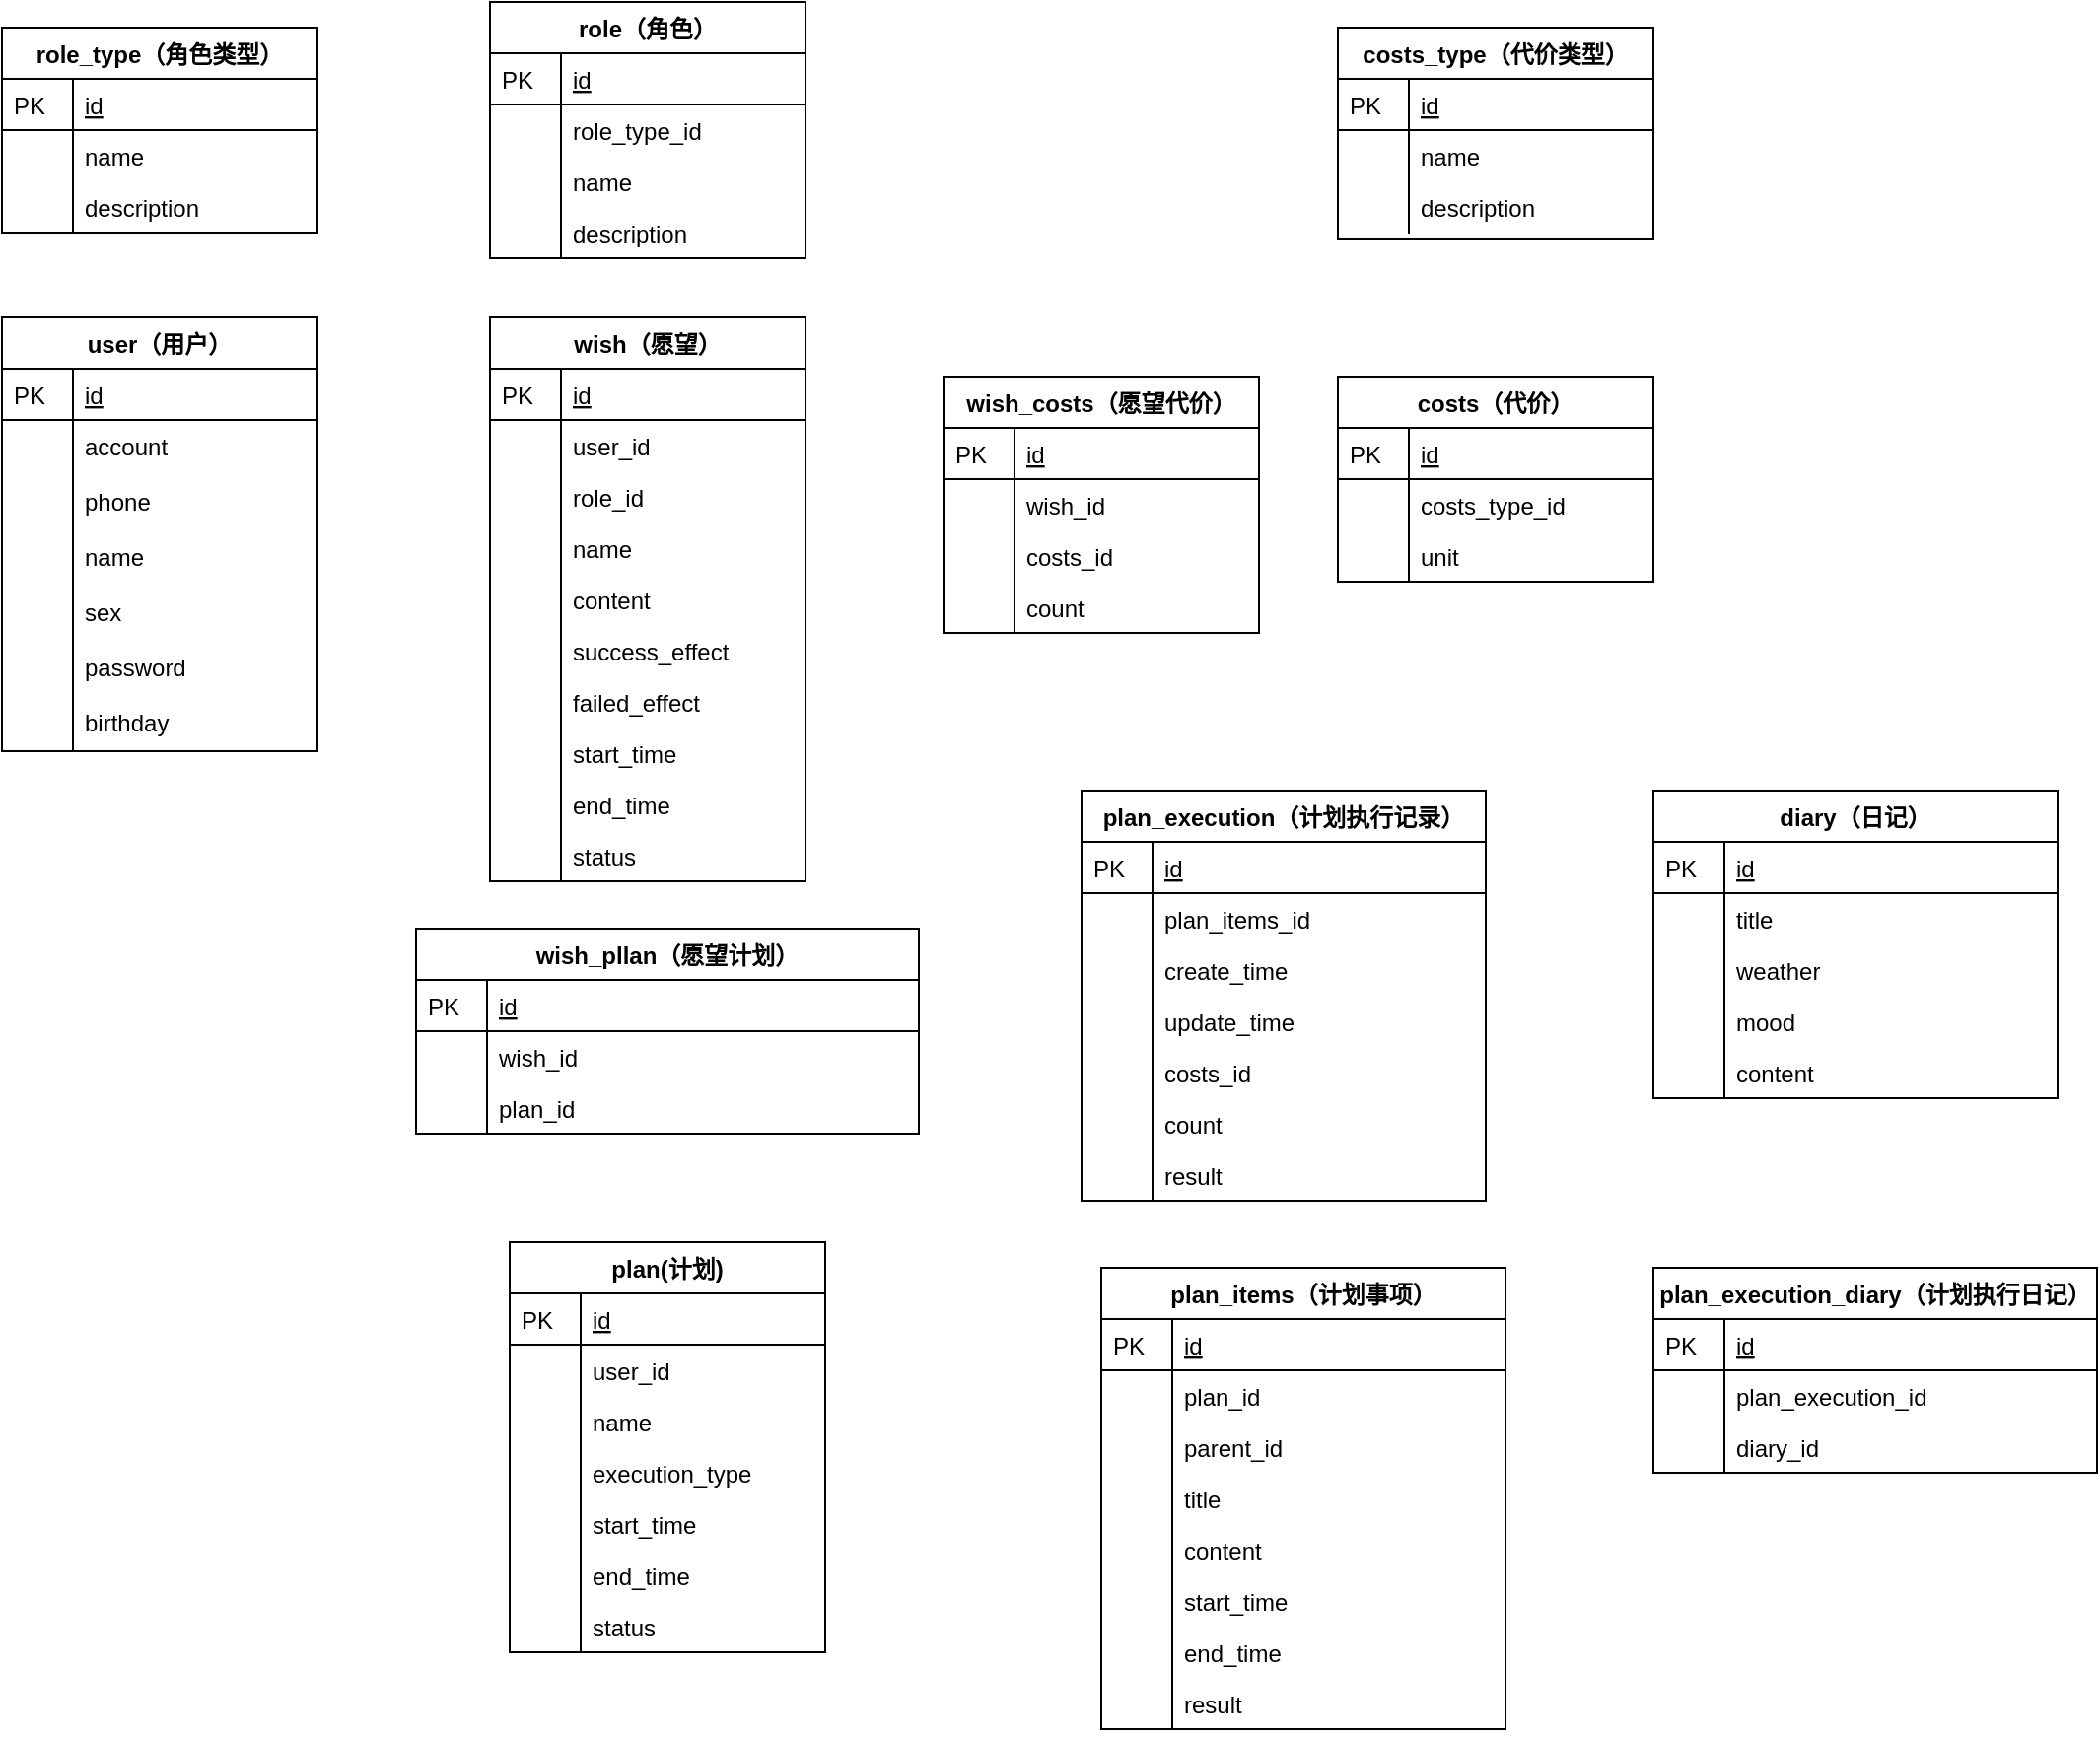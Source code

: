 <mxfile version="12.6.5" type="github">
  <diagram id="C5RBs43oDa-KdzZeNtuy" name="Page-1">
    <mxGraphModel dx="2249" dy="739" grid="1" gridSize="10" guides="1" tooltips="1" connect="1" arrows="1" fold="1" page="1" pageScale="1" pageWidth="827" pageHeight="1169" math="0" shadow="0">
      <root>
        <mxCell id="WIyWlLk6GJQsqaUBKTNV-0"/>
        <mxCell id="WIyWlLk6GJQsqaUBKTNV-1" parent="WIyWlLk6GJQsqaUBKTNV-0"/>
        <mxCell id="zkfFHV4jXpPFQw0GAbJ--51" value="user（用户）" style="swimlane;fontStyle=1;childLayout=stackLayout;horizontal=1;startSize=26;horizontalStack=0;resizeParent=1;resizeLast=0;collapsible=1;marginBottom=0;rounded=0;shadow=0;strokeWidth=1;" parent="WIyWlLk6GJQsqaUBKTNV-1" vertex="1">
          <mxGeometry x="-500" y="320" width="160" height="220" as="geometry">
            <mxRectangle x="20" y="80" width="160" height="26" as="alternateBounds"/>
          </mxGeometry>
        </mxCell>
        <mxCell id="zkfFHV4jXpPFQw0GAbJ--52" value="id" style="shape=partialRectangle;top=0;left=0;right=0;bottom=1;align=left;verticalAlign=top;fillColor=none;spacingLeft=40;spacingRight=4;overflow=hidden;rotatable=0;points=[[0,0.5],[1,0.5]];portConstraint=eastwest;dropTarget=0;rounded=0;shadow=0;strokeWidth=1;fontStyle=4" parent="zkfFHV4jXpPFQw0GAbJ--51" vertex="1">
          <mxGeometry y="26" width="160" height="26" as="geometry"/>
        </mxCell>
        <mxCell id="zkfFHV4jXpPFQw0GAbJ--53" value="PK" style="shape=partialRectangle;top=0;left=0;bottom=0;fillColor=none;align=left;verticalAlign=top;spacingLeft=4;spacingRight=4;overflow=hidden;rotatable=0;points=[];portConstraint=eastwest;part=1;" parent="zkfFHV4jXpPFQw0GAbJ--52" vertex="1" connectable="0">
          <mxGeometry width="36" height="26" as="geometry"/>
        </mxCell>
        <mxCell id="zkfFHV4jXpPFQw0GAbJ--54" value="account&#xa;&#xa;" style="shape=partialRectangle;top=0;left=0;right=0;bottom=0;align=left;verticalAlign=top;fillColor=none;spacingLeft=40;spacingRight=4;overflow=hidden;rotatable=0;points=[[0,0.5],[1,0.5]];portConstraint=eastwest;dropTarget=0;rounded=0;shadow=0;strokeWidth=1;" parent="zkfFHV4jXpPFQw0GAbJ--51" vertex="1">
          <mxGeometry y="52" width="160" height="28" as="geometry"/>
        </mxCell>
        <mxCell id="zkfFHV4jXpPFQw0GAbJ--55" value="" style="shape=partialRectangle;top=0;left=0;bottom=0;fillColor=none;align=left;verticalAlign=top;spacingLeft=4;spacingRight=4;overflow=hidden;rotatable=0;points=[];portConstraint=eastwest;part=1;" parent="zkfFHV4jXpPFQw0GAbJ--54" vertex="1" connectable="0">
          <mxGeometry width="36" height="28" as="geometry"/>
        </mxCell>
        <mxCell id="9jMIC5pWbd9EheL5njLo-23" value="phone&#xa;" style="shape=partialRectangle;top=0;left=0;right=0;bottom=0;align=left;verticalAlign=top;fillColor=none;spacingLeft=40;spacingRight=4;overflow=hidden;rotatable=0;points=[[0,0.5],[1,0.5]];portConstraint=eastwest;dropTarget=0;rounded=0;shadow=0;strokeWidth=1;" parent="zkfFHV4jXpPFQw0GAbJ--51" vertex="1">
          <mxGeometry y="80" width="160" height="28" as="geometry"/>
        </mxCell>
        <mxCell id="9jMIC5pWbd9EheL5njLo-24" value="" style="shape=partialRectangle;top=0;left=0;bottom=0;fillColor=none;align=left;verticalAlign=top;spacingLeft=4;spacingRight=4;overflow=hidden;rotatable=0;points=[];portConstraint=eastwest;part=1;" parent="9jMIC5pWbd9EheL5njLo-23" vertex="1" connectable="0">
          <mxGeometry width="36" height="28" as="geometry"/>
        </mxCell>
        <mxCell id="9jMIC5pWbd9EheL5njLo-25" value="name" style="shape=partialRectangle;top=0;left=0;right=0;bottom=0;align=left;verticalAlign=top;fillColor=none;spacingLeft=40;spacingRight=4;overflow=hidden;rotatable=0;points=[[0,0.5],[1,0.5]];portConstraint=eastwest;dropTarget=0;rounded=0;shadow=0;strokeWidth=1;" parent="zkfFHV4jXpPFQw0GAbJ--51" vertex="1">
          <mxGeometry y="108" width="160" height="28" as="geometry"/>
        </mxCell>
        <mxCell id="9jMIC5pWbd9EheL5njLo-26" value="" style="shape=partialRectangle;top=0;left=0;bottom=0;fillColor=none;align=left;verticalAlign=top;spacingLeft=4;spacingRight=4;overflow=hidden;rotatable=0;points=[];portConstraint=eastwest;part=1;" parent="9jMIC5pWbd9EheL5njLo-25" vertex="1" connectable="0">
          <mxGeometry width="36" height="28" as="geometry"/>
        </mxCell>
        <mxCell id="9jMIC5pWbd9EheL5njLo-27" value="sex" style="shape=partialRectangle;top=0;left=0;right=0;bottom=0;align=left;verticalAlign=top;fillColor=none;spacingLeft=40;spacingRight=4;overflow=hidden;rotatable=0;points=[[0,0.5],[1,0.5]];portConstraint=eastwest;dropTarget=0;rounded=0;shadow=0;strokeWidth=1;" parent="zkfFHV4jXpPFQw0GAbJ--51" vertex="1">
          <mxGeometry y="136" width="160" height="28" as="geometry"/>
        </mxCell>
        <mxCell id="9jMIC5pWbd9EheL5njLo-28" value="" style="shape=partialRectangle;top=0;left=0;bottom=0;fillColor=none;align=left;verticalAlign=top;spacingLeft=4;spacingRight=4;overflow=hidden;rotatable=0;points=[];portConstraint=eastwest;part=1;" parent="9jMIC5pWbd9EheL5njLo-27" vertex="1" connectable="0">
          <mxGeometry width="36" height="28" as="geometry"/>
        </mxCell>
        <mxCell id="9jMIC5pWbd9EheL5njLo-29" value="password" style="shape=partialRectangle;top=0;left=0;right=0;bottom=0;align=left;verticalAlign=top;fillColor=none;spacingLeft=40;spacingRight=4;overflow=hidden;rotatable=0;points=[[0,0.5],[1,0.5]];portConstraint=eastwest;dropTarget=0;rounded=0;shadow=0;strokeWidth=1;" parent="zkfFHV4jXpPFQw0GAbJ--51" vertex="1">
          <mxGeometry y="164" width="160" height="28" as="geometry"/>
        </mxCell>
        <mxCell id="9jMIC5pWbd9EheL5njLo-30" value="" style="shape=partialRectangle;top=0;left=0;bottom=0;fillColor=none;align=left;verticalAlign=top;spacingLeft=4;spacingRight=4;overflow=hidden;rotatable=0;points=[];portConstraint=eastwest;part=1;" parent="9jMIC5pWbd9EheL5njLo-29" vertex="1" connectable="0">
          <mxGeometry width="36" height="28" as="geometry"/>
        </mxCell>
        <mxCell id="9jMIC5pWbd9EheL5njLo-31" value="birthday" style="shape=partialRectangle;top=0;left=0;right=0;bottom=0;align=left;verticalAlign=top;fillColor=none;spacingLeft=40;spacingRight=4;overflow=hidden;rotatable=0;points=[[0,0.5],[1,0.5]];portConstraint=eastwest;dropTarget=0;rounded=0;shadow=0;strokeWidth=1;" parent="zkfFHV4jXpPFQw0GAbJ--51" vertex="1">
          <mxGeometry y="192" width="160" height="28" as="geometry"/>
        </mxCell>
        <mxCell id="9jMIC5pWbd9EheL5njLo-32" value="" style="shape=partialRectangle;top=0;left=0;bottom=0;fillColor=none;align=left;verticalAlign=top;spacingLeft=4;spacingRight=4;overflow=hidden;rotatable=0;points=[];portConstraint=eastwest;part=1;" parent="9jMIC5pWbd9EheL5njLo-31" vertex="1" connectable="0">
          <mxGeometry width="36" height="28" as="geometry"/>
        </mxCell>
        <mxCell id="zkfFHV4jXpPFQw0GAbJ--56" value="plan(计划)" style="swimlane;fontStyle=1;childLayout=stackLayout;horizontal=1;startSize=26;horizontalStack=0;resizeParent=1;resizeLast=0;collapsible=1;marginBottom=0;rounded=0;shadow=0;strokeWidth=1;" parent="WIyWlLk6GJQsqaUBKTNV-1" vertex="1">
          <mxGeometry x="-242.5" y="789" width="160" height="208" as="geometry">
            <mxRectangle x="260" y="80" width="160" height="26" as="alternateBounds"/>
          </mxGeometry>
        </mxCell>
        <mxCell id="zkfFHV4jXpPFQw0GAbJ--57" value="id" style="shape=partialRectangle;top=0;left=0;right=0;bottom=1;align=left;verticalAlign=top;fillColor=none;spacingLeft=40;spacingRight=4;overflow=hidden;rotatable=0;points=[[0,0.5],[1,0.5]];portConstraint=eastwest;dropTarget=0;rounded=0;shadow=0;strokeWidth=1;fontStyle=4" parent="zkfFHV4jXpPFQw0GAbJ--56" vertex="1">
          <mxGeometry y="26" width="160" height="26" as="geometry"/>
        </mxCell>
        <mxCell id="zkfFHV4jXpPFQw0GAbJ--58" value="PK" style="shape=partialRectangle;top=0;left=0;bottom=0;fillColor=none;align=left;verticalAlign=top;spacingLeft=4;spacingRight=4;overflow=hidden;rotatable=0;points=[];portConstraint=eastwest;part=1;" parent="zkfFHV4jXpPFQw0GAbJ--57" vertex="1" connectable="0">
          <mxGeometry width="36" height="26" as="geometry"/>
        </mxCell>
        <mxCell id="zkfFHV4jXpPFQw0GAbJ--59" value="user_id" style="shape=partialRectangle;top=0;left=0;right=0;bottom=0;align=left;verticalAlign=top;fillColor=none;spacingLeft=40;spacingRight=4;overflow=hidden;rotatable=0;points=[[0,0.5],[1,0.5]];portConstraint=eastwest;dropTarget=0;rounded=0;shadow=0;strokeWidth=1;" parent="zkfFHV4jXpPFQw0GAbJ--56" vertex="1">
          <mxGeometry y="52" width="160" height="26" as="geometry"/>
        </mxCell>
        <mxCell id="zkfFHV4jXpPFQw0GAbJ--60" value="" style="shape=partialRectangle;top=0;left=0;bottom=0;fillColor=none;align=left;verticalAlign=top;spacingLeft=4;spacingRight=4;overflow=hidden;rotatable=0;points=[];portConstraint=eastwest;part=1;" parent="zkfFHV4jXpPFQw0GAbJ--59" vertex="1" connectable="0">
          <mxGeometry width="36" height="26" as="geometry"/>
        </mxCell>
        <mxCell id="zkfFHV4jXpPFQw0GAbJ--61" value="name" style="shape=partialRectangle;top=0;left=0;right=0;bottom=0;align=left;verticalAlign=top;fillColor=none;spacingLeft=40;spacingRight=4;overflow=hidden;rotatable=0;points=[[0,0.5],[1,0.5]];portConstraint=eastwest;dropTarget=0;rounded=0;shadow=0;strokeWidth=1;" parent="zkfFHV4jXpPFQw0GAbJ--56" vertex="1">
          <mxGeometry y="78" width="160" height="26" as="geometry"/>
        </mxCell>
        <mxCell id="zkfFHV4jXpPFQw0GAbJ--62" value="" style="shape=partialRectangle;top=0;left=0;bottom=0;fillColor=none;align=left;verticalAlign=top;spacingLeft=4;spacingRight=4;overflow=hidden;rotatable=0;points=[];portConstraint=eastwest;part=1;" parent="zkfFHV4jXpPFQw0GAbJ--61" vertex="1" connectable="0">
          <mxGeometry width="36" height="26" as="geometry"/>
        </mxCell>
        <mxCell id="13Twz9YMJaLdHr7AfSGv-0" value="execution_type" style="shape=partialRectangle;top=0;left=0;right=0;bottom=0;align=left;verticalAlign=top;fillColor=none;spacingLeft=40;spacingRight=4;overflow=hidden;rotatable=0;points=[[0,0.5],[1,0.5]];portConstraint=eastwest;dropTarget=0;rounded=0;shadow=0;strokeWidth=1;" vertex="1" parent="zkfFHV4jXpPFQw0GAbJ--56">
          <mxGeometry y="104" width="160" height="26" as="geometry"/>
        </mxCell>
        <mxCell id="13Twz9YMJaLdHr7AfSGv-1" value="" style="shape=partialRectangle;top=0;left=0;bottom=0;fillColor=none;align=left;verticalAlign=top;spacingLeft=4;spacingRight=4;overflow=hidden;rotatable=0;points=[];portConstraint=eastwest;part=1;" vertex="1" connectable="0" parent="13Twz9YMJaLdHr7AfSGv-0">
          <mxGeometry width="36" height="26" as="geometry"/>
        </mxCell>
        <mxCell id="13Twz9YMJaLdHr7AfSGv-28" value="start_time" style="shape=partialRectangle;top=0;left=0;right=0;bottom=0;align=left;verticalAlign=top;fillColor=none;spacingLeft=40;spacingRight=4;overflow=hidden;rotatable=0;points=[[0,0.5],[1,0.5]];portConstraint=eastwest;dropTarget=0;rounded=0;shadow=0;strokeWidth=1;" vertex="1" parent="zkfFHV4jXpPFQw0GAbJ--56">
          <mxGeometry y="130" width="160" height="26" as="geometry"/>
        </mxCell>
        <mxCell id="13Twz9YMJaLdHr7AfSGv-29" value="" style="shape=partialRectangle;top=0;left=0;bottom=0;fillColor=none;align=left;verticalAlign=top;spacingLeft=4;spacingRight=4;overflow=hidden;rotatable=0;points=[];portConstraint=eastwest;part=1;" vertex="1" connectable="0" parent="13Twz9YMJaLdHr7AfSGv-28">
          <mxGeometry width="36" height="26" as="geometry"/>
        </mxCell>
        <mxCell id="13Twz9YMJaLdHr7AfSGv-46" value="end_time" style="shape=partialRectangle;top=0;left=0;right=0;bottom=0;align=left;verticalAlign=top;fillColor=none;spacingLeft=40;spacingRight=4;overflow=hidden;rotatable=0;points=[[0,0.5],[1,0.5]];portConstraint=eastwest;dropTarget=0;rounded=0;shadow=0;strokeWidth=1;" vertex="1" parent="zkfFHV4jXpPFQw0GAbJ--56">
          <mxGeometry y="156" width="160" height="26" as="geometry"/>
        </mxCell>
        <mxCell id="13Twz9YMJaLdHr7AfSGv-47" value="" style="shape=partialRectangle;top=0;left=0;bottom=0;fillColor=none;align=left;verticalAlign=top;spacingLeft=4;spacingRight=4;overflow=hidden;rotatable=0;points=[];portConstraint=eastwest;part=1;" vertex="1" connectable="0" parent="13Twz9YMJaLdHr7AfSGv-46">
          <mxGeometry width="36" height="26" as="geometry"/>
        </mxCell>
        <mxCell id="13Twz9YMJaLdHr7AfSGv-48" value="status" style="shape=partialRectangle;top=0;left=0;right=0;bottom=0;align=left;verticalAlign=top;fillColor=none;spacingLeft=40;spacingRight=4;overflow=hidden;rotatable=0;points=[[0,0.5],[1,0.5]];portConstraint=eastwest;dropTarget=0;rounded=0;shadow=0;strokeWidth=1;" vertex="1" parent="zkfFHV4jXpPFQw0GAbJ--56">
          <mxGeometry y="182" width="160" height="26" as="geometry"/>
        </mxCell>
        <mxCell id="13Twz9YMJaLdHr7AfSGv-49" value="" style="shape=partialRectangle;top=0;left=0;bottom=0;fillColor=none;align=left;verticalAlign=top;spacingLeft=4;spacingRight=4;overflow=hidden;rotatable=0;points=[];portConstraint=eastwest;part=1;" vertex="1" connectable="0" parent="13Twz9YMJaLdHr7AfSGv-48">
          <mxGeometry width="36" height="26" as="geometry"/>
        </mxCell>
        <mxCell id="zkfFHV4jXpPFQw0GAbJ--64" value="plan_execution（计划执行记录）" style="swimlane;fontStyle=1;childLayout=stackLayout;horizontal=1;startSize=26;horizontalStack=0;resizeParent=1;resizeLast=0;collapsible=1;marginBottom=0;rounded=0;shadow=0;strokeWidth=1;" parent="WIyWlLk6GJQsqaUBKTNV-1" vertex="1">
          <mxGeometry x="47.5" y="560" width="205" height="208" as="geometry">
            <mxRectangle x="260" y="270" width="160" height="26" as="alternateBounds"/>
          </mxGeometry>
        </mxCell>
        <mxCell id="zkfFHV4jXpPFQw0GAbJ--65" value="id" style="shape=partialRectangle;top=0;left=0;right=0;bottom=1;align=left;verticalAlign=top;fillColor=none;spacingLeft=40;spacingRight=4;overflow=hidden;rotatable=0;points=[[0,0.5],[1,0.5]];portConstraint=eastwest;dropTarget=0;rounded=0;shadow=0;strokeWidth=1;fontStyle=4" parent="zkfFHV4jXpPFQw0GAbJ--64" vertex="1">
          <mxGeometry y="26" width="205" height="26" as="geometry"/>
        </mxCell>
        <mxCell id="zkfFHV4jXpPFQw0GAbJ--66" value="PK" style="shape=partialRectangle;top=0;left=0;bottom=0;fillColor=none;align=left;verticalAlign=top;spacingLeft=4;spacingRight=4;overflow=hidden;rotatable=0;points=[];portConstraint=eastwest;part=1;" parent="zkfFHV4jXpPFQw0GAbJ--65" vertex="1" connectable="0">
          <mxGeometry width="36" height="26" as="geometry"/>
        </mxCell>
        <mxCell id="zkfFHV4jXpPFQw0GAbJ--67" value="plan_items_id" style="shape=partialRectangle;top=0;left=0;right=0;bottom=0;align=left;verticalAlign=top;fillColor=none;spacingLeft=40;spacingRight=4;overflow=hidden;rotatable=0;points=[[0,0.5],[1,0.5]];portConstraint=eastwest;dropTarget=0;rounded=0;shadow=0;strokeWidth=1;" parent="zkfFHV4jXpPFQw0GAbJ--64" vertex="1">
          <mxGeometry y="52" width="205" height="26" as="geometry"/>
        </mxCell>
        <mxCell id="zkfFHV4jXpPFQw0GAbJ--68" value="" style="shape=partialRectangle;top=0;left=0;bottom=0;fillColor=none;align=left;verticalAlign=top;spacingLeft=4;spacingRight=4;overflow=hidden;rotatable=0;points=[];portConstraint=eastwest;part=1;" parent="zkfFHV4jXpPFQw0GAbJ--67" vertex="1" connectable="0">
          <mxGeometry width="36" height="26" as="geometry"/>
        </mxCell>
        <mxCell id="13Twz9YMJaLdHr7AfSGv-63" value="create_time" style="shape=partialRectangle;top=0;left=0;right=0;bottom=0;align=left;verticalAlign=top;fillColor=none;spacingLeft=40;spacingRight=4;overflow=hidden;rotatable=0;points=[[0,0.5],[1,0.5]];portConstraint=eastwest;dropTarget=0;rounded=0;shadow=0;strokeWidth=1;" vertex="1" parent="zkfFHV4jXpPFQw0GAbJ--64">
          <mxGeometry y="78" width="205" height="26" as="geometry"/>
        </mxCell>
        <mxCell id="13Twz9YMJaLdHr7AfSGv-64" value="" style="shape=partialRectangle;top=0;left=0;bottom=0;fillColor=none;align=left;verticalAlign=top;spacingLeft=4;spacingRight=4;overflow=hidden;rotatable=0;points=[];portConstraint=eastwest;part=1;" vertex="1" connectable="0" parent="13Twz9YMJaLdHr7AfSGv-63">
          <mxGeometry width="36" height="26" as="geometry"/>
        </mxCell>
        <mxCell id="13Twz9YMJaLdHr7AfSGv-65" value="update_time" style="shape=partialRectangle;top=0;left=0;right=0;bottom=0;align=left;verticalAlign=top;fillColor=none;spacingLeft=40;spacingRight=4;overflow=hidden;rotatable=0;points=[[0,0.5],[1,0.5]];portConstraint=eastwest;dropTarget=0;rounded=0;shadow=0;strokeWidth=1;" vertex="1" parent="zkfFHV4jXpPFQw0GAbJ--64">
          <mxGeometry y="104" width="205" height="26" as="geometry"/>
        </mxCell>
        <mxCell id="13Twz9YMJaLdHr7AfSGv-66" value="" style="shape=partialRectangle;top=0;left=0;bottom=0;fillColor=none;align=left;verticalAlign=top;spacingLeft=4;spacingRight=4;overflow=hidden;rotatable=0;points=[];portConstraint=eastwest;part=1;" vertex="1" connectable="0" parent="13Twz9YMJaLdHr7AfSGv-65">
          <mxGeometry width="36" height="26" as="geometry"/>
        </mxCell>
        <mxCell id="zkfFHV4jXpPFQw0GAbJ--69" value="costs_id" style="shape=partialRectangle;top=0;left=0;right=0;bottom=0;align=left;verticalAlign=top;fillColor=none;spacingLeft=40;spacingRight=4;overflow=hidden;rotatable=0;points=[[0,0.5],[1,0.5]];portConstraint=eastwest;dropTarget=0;rounded=0;shadow=0;strokeWidth=1;" parent="zkfFHV4jXpPFQw0GAbJ--64" vertex="1">
          <mxGeometry y="130" width="205" height="26" as="geometry"/>
        </mxCell>
        <mxCell id="zkfFHV4jXpPFQw0GAbJ--70" value="" style="shape=partialRectangle;top=0;left=0;bottom=0;fillColor=none;align=left;verticalAlign=top;spacingLeft=4;spacingRight=4;overflow=hidden;rotatable=0;points=[];portConstraint=eastwest;part=1;" parent="zkfFHV4jXpPFQw0GAbJ--69" vertex="1" connectable="0">
          <mxGeometry width="36" height="26" as="geometry"/>
        </mxCell>
        <mxCell id="13Twz9YMJaLdHr7AfSGv-69" value="count" style="shape=partialRectangle;top=0;left=0;right=0;bottom=0;align=left;verticalAlign=top;fillColor=none;spacingLeft=40;spacingRight=4;overflow=hidden;rotatable=0;points=[[0,0.5],[1,0.5]];portConstraint=eastwest;dropTarget=0;rounded=0;shadow=0;strokeWidth=1;" vertex="1" parent="zkfFHV4jXpPFQw0GAbJ--64">
          <mxGeometry y="156" width="205" height="26" as="geometry"/>
        </mxCell>
        <mxCell id="13Twz9YMJaLdHr7AfSGv-70" value="" style="shape=partialRectangle;top=0;left=0;bottom=0;fillColor=none;align=left;verticalAlign=top;spacingLeft=4;spacingRight=4;overflow=hidden;rotatable=0;points=[];portConstraint=eastwest;part=1;" vertex="1" connectable="0" parent="13Twz9YMJaLdHr7AfSGv-69">
          <mxGeometry width="36" height="26" as="geometry"/>
        </mxCell>
        <mxCell id="13Twz9YMJaLdHr7AfSGv-67" value="result" style="shape=partialRectangle;top=0;left=0;right=0;bottom=0;align=left;verticalAlign=top;fillColor=none;spacingLeft=40;spacingRight=4;overflow=hidden;rotatable=0;points=[[0,0.5],[1,0.5]];portConstraint=eastwest;dropTarget=0;rounded=0;shadow=0;strokeWidth=1;" vertex="1" parent="zkfFHV4jXpPFQw0GAbJ--64">
          <mxGeometry y="182" width="205" height="26" as="geometry"/>
        </mxCell>
        <mxCell id="13Twz9YMJaLdHr7AfSGv-68" value="" style="shape=partialRectangle;top=0;left=0;bottom=0;fillColor=none;align=left;verticalAlign=top;spacingLeft=4;spacingRight=4;overflow=hidden;rotatable=0;points=[];portConstraint=eastwest;part=1;" vertex="1" connectable="0" parent="13Twz9YMJaLdHr7AfSGv-67">
          <mxGeometry width="36" height="26" as="geometry"/>
        </mxCell>
        <mxCell id="9jMIC5pWbd9EheL5njLo-33" value="wish（愿望）" style="swimlane;fontStyle=1;childLayout=stackLayout;horizontal=1;startSize=26;horizontalStack=0;resizeParent=1;resizeLast=0;collapsible=1;marginBottom=0;rounded=0;shadow=0;strokeWidth=1;" parent="WIyWlLk6GJQsqaUBKTNV-1" vertex="1">
          <mxGeometry x="-252.5" y="320" width="160" height="286" as="geometry">
            <mxRectangle x="260" y="80" width="160" height="26" as="alternateBounds"/>
          </mxGeometry>
        </mxCell>
        <mxCell id="9jMIC5pWbd9EheL5njLo-34" value="id" style="shape=partialRectangle;top=0;left=0;right=0;bottom=1;align=left;verticalAlign=top;fillColor=none;spacingLeft=40;spacingRight=4;overflow=hidden;rotatable=0;points=[[0,0.5],[1,0.5]];portConstraint=eastwest;dropTarget=0;rounded=0;shadow=0;strokeWidth=1;fontStyle=4" parent="9jMIC5pWbd9EheL5njLo-33" vertex="1">
          <mxGeometry y="26" width="160" height="26" as="geometry"/>
        </mxCell>
        <mxCell id="9jMIC5pWbd9EheL5njLo-35" value="PK" style="shape=partialRectangle;top=0;left=0;bottom=0;fillColor=none;align=left;verticalAlign=top;spacingLeft=4;spacingRight=4;overflow=hidden;rotatable=0;points=[];portConstraint=eastwest;part=1;" parent="9jMIC5pWbd9EheL5njLo-34" vertex="1" connectable="0">
          <mxGeometry width="36" height="26" as="geometry"/>
        </mxCell>
        <mxCell id="9jMIC5pWbd9EheL5njLo-36" value="user_id" style="shape=partialRectangle;top=0;left=0;right=0;bottom=0;align=left;verticalAlign=top;fillColor=none;spacingLeft=40;spacingRight=4;overflow=hidden;rotatable=0;points=[[0,0.5],[1,0.5]];portConstraint=eastwest;dropTarget=0;rounded=0;shadow=0;strokeWidth=1;" parent="9jMIC5pWbd9EheL5njLo-33" vertex="1">
          <mxGeometry y="52" width="160" height="26" as="geometry"/>
        </mxCell>
        <mxCell id="9jMIC5pWbd9EheL5njLo-37" value="" style="shape=partialRectangle;top=0;left=0;bottom=0;fillColor=none;align=left;verticalAlign=top;spacingLeft=4;spacingRight=4;overflow=hidden;rotatable=0;points=[];portConstraint=eastwest;part=1;" parent="9jMIC5pWbd9EheL5njLo-36" vertex="1" connectable="0">
          <mxGeometry width="36" height="26" as="geometry"/>
        </mxCell>
        <mxCell id="13Twz9YMJaLdHr7AfSGv-71" value="role_id" style="shape=partialRectangle;top=0;left=0;right=0;bottom=0;align=left;verticalAlign=top;fillColor=none;spacingLeft=40;spacingRight=4;overflow=hidden;rotatable=0;points=[[0,0.5],[1,0.5]];portConstraint=eastwest;dropTarget=0;rounded=0;shadow=0;strokeWidth=1;" vertex="1" parent="9jMIC5pWbd9EheL5njLo-33">
          <mxGeometry y="78" width="160" height="26" as="geometry"/>
        </mxCell>
        <mxCell id="13Twz9YMJaLdHr7AfSGv-72" value="" style="shape=partialRectangle;top=0;left=0;bottom=0;fillColor=none;align=left;verticalAlign=top;spacingLeft=4;spacingRight=4;overflow=hidden;rotatable=0;points=[];portConstraint=eastwest;part=1;" vertex="1" connectable="0" parent="13Twz9YMJaLdHr7AfSGv-71">
          <mxGeometry width="36" height="26" as="geometry"/>
        </mxCell>
        <mxCell id="9jMIC5pWbd9EheL5njLo-38" value="name" style="shape=partialRectangle;top=0;left=0;right=0;bottom=0;align=left;verticalAlign=top;fillColor=none;spacingLeft=40;spacingRight=4;overflow=hidden;rotatable=0;points=[[0,0.5],[1,0.5]];portConstraint=eastwest;dropTarget=0;rounded=0;shadow=0;strokeWidth=1;" parent="9jMIC5pWbd9EheL5njLo-33" vertex="1">
          <mxGeometry y="104" width="160" height="26" as="geometry"/>
        </mxCell>
        <mxCell id="9jMIC5pWbd9EheL5njLo-39" value="" style="shape=partialRectangle;top=0;left=0;bottom=0;fillColor=none;align=left;verticalAlign=top;spacingLeft=4;spacingRight=4;overflow=hidden;rotatable=0;points=[];portConstraint=eastwest;part=1;" parent="9jMIC5pWbd9EheL5njLo-38" vertex="1" connectable="0">
          <mxGeometry width="36" height="26" as="geometry"/>
        </mxCell>
        <mxCell id="9jMIC5pWbd9EheL5njLo-63" value="content" style="shape=partialRectangle;top=0;left=0;right=0;bottom=0;align=left;verticalAlign=top;fillColor=none;spacingLeft=40;spacingRight=4;overflow=hidden;rotatable=0;points=[[0,0.5],[1,0.5]];portConstraint=eastwest;dropTarget=0;rounded=0;shadow=0;strokeWidth=1;" parent="9jMIC5pWbd9EheL5njLo-33" vertex="1">
          <mxGeometry y="130" width="160" height="26" as="geometry"/>
        </mxCell>
        <mxCell id="9jMIC5pWbd9EheL5njLo-64" value="" style="shape=partialRectangle;top=0;left=0;bottom=0;fillColor=none;align=left;verticalAlign=top;spacingLeft=4;spacingRight=4;overflow=hidden;rotatable=0;points=[];portConstraint=eastwest;part=1;" parent="9jMIC5pWbd9EheL5njLo-63" vertex="1" connectable="0">
          <mxGeometry width="36" height="26" as="geometry"/>
        </mxCell>
        <mxCell id="9jMIC5pWbd9EheL5njLo-115" value="success_effect" style="shape=partialRectangle;top=0;left=0;right=0;bottom=0;align=left;verticalAlign=top;fillColor=none;spacingLeft=40;spacingRight=4;overflow=hidden;rotatable=0;points=[[0,0.5],[1,0.5]];portConstraint=eastwest;dropTarget=0;rounded=0;shadow=0;strokeWidth=1;" parent="9jMIC5pWbd9EheL5njLo-33" vertex="1">
          <mxGeometry y="156" width="160" height="26" as="geometry"/>
        </mxCell>
        <mxCell id="9jMIC5pWbd9EheL5njLo-116" value="" style="shape=partialRectangle;top=0;left=0;bottom=0;fillColor=none;align=left;verticalAlign=top;spacingLeft=4;spacingRight=4;overflow=hidden;rotatable=0;points=[];portConstraint=eastwest;part=1;" parent="9jMIC5pWbd9EheL5njLo-115" vertex="1" connectable="0">
          <mxGeometry width="36" height="26" as="geometry"/>
        </mxCell>
        <mxCell id="9jMIC5pWbd9EheL5njLo-113" value="failed_effect" style="shape=partialRectangle;top=0;left=0;right=0;bottom=0;align=left;verticalAlign=top;fillColor=none;spacingLeft=40;spacingRight=4;overflow=hidden;rotatable=0;points=[[0,0.5],[1,0.5]];portConstraint=eastwest;dropTarget=0;rounded=0;shadow=0;strokeWidth=1;" parent="9jMIC5pWbd9EheL5njLo-33" vertex="1">
          <mxGeometry y="182" width="160" height="26" as="geometry"/>
        </mxCell>
        <mxCell id="9jMIC5pWbd9EheL5njLo-114" value="" style="shape=partialRectangle;top=0;left=0;bottom=0;fillColor=none;align=left;verticalAlign=top;spacingLeft=4;spacingRight=4;overflow=hidden;rotatable=0;points=[];portConstraint=eastwest;part=1;" parent="9jMIC5pWbd9EheL5njLo-113" vertex="1" connectable="0">
          <mxGeometry width="36" height="26" as="geometry"/>
        </mxCell>
        <mxCell id="9jMIC5pWbd9EheL5njLo-69" value="start_time" style="shape=partialRectangle;top=0;left=0;right=0;bottom=0;align=left;verticalAlign=top;fillColor=none;spacingLeft=40;spacingRight=4;overflow=hidden;rotatable=0;points=[[0,0.5],[1,0.5]];portConstraint=eastwest;dropTarget=0;rounded=0;shadow=0;strokeWidth=1;" parent="9jMIC5pWbd9EheL5njLo-33" vertex="1">
          <mxGeometry y="208" width="160" height="26" as="geometry"/>
        </mxCell>
        <mxCell id="9jMIC5pWbd9EheL5njLo-70" value="" style="shape=partialRectangle;top=0;left=0;bottom=0;fillColor=none;align=left;verticalAlign=top;spacingLeft=4;spacingRight=4;overflow=hidden;rotatable=0;points=[];portConstraint=eastwest;part=1;" parent="9jMIC5pWbd9EheL5njLo-69" vertex="1" connectable="0">
          <mxGeometry width="36" height="26" as="geometry"/>
        </mxCell>
        <mxCell id="13Twz9YMJaLdHr7AfSGv-44" value="end_time" style="shape=partialRectangle;top=0;left=0;right=0;bottom=0;align=left;verticalAlign=top;fillColor=none;spacingLeft=40;spacingRight=4;overflow=hidden;rotatable=0;points=[[0,0.5],[1,0.5]];portConstraint=eastwest;dropTarget=0;rounded=0;shadow=0;strokeWidth=1;" vertex="1" parent="9jMIC5pWbd9EheL5njLo-33">
          <mxGeometry y="234" width="160" height="26" as="geometry"/>
        </mxCell>
        <mxCell id="13Twz9YMJaLdHr7AfSGv-45" value="" style="shape=partialRectangle;top=0;left=0;bottom=0;fillColor=none;align=left;verticalAlign=top;spacingLeft=4;spacingRight=4;overflow=hidden;rotatable=0;points=[];portConstraint=eastwest;part=1;" vertex="1" connectable="0" parent="13Twz9YMJaLdHr7AfSGv-44">
          <mxGeometry width="36" height="26" as="geometry"/>
        </mxCell>
        <mxCell id="9jMIC5pWbd9EheL5njLo-80" value="status" style="shape=partialRectangle;top=0;left=0;right=0;bottom=0;align=left;verticalAlign=top;fillColor=none;spacingLeft=40;spacingRight=4;overflow=hidden;rotatable=0;points=[[0,0.5],[1,0.5]];portConstraint=eastwest;dropTarget=0;rounded=0;shadow=0;strokeWidth=1;" parent="9jMIC5pWbd9EheL5njLo-33" vertex="1">
          <mxGeometry y="260" width="160" height="26" as="geometry"/>
        </mxCell>
        <mxCell id="9jMIC5pWbd9EheL5njLo-81" value="" style="shape=partialRectangle;top=0;left=0;bottom=0;fillColor=none;align=left;verticalAlign=top;spacingLeft=4;spacingRight=4;overflow=hidden;rotatable=0;points=[];portConstraint=eastwest;part=1;" parent="9jMIC5pWbd9EheL5njLo-80" vertex="1" connectable="0">
          <mxGeometry width="36" height="26" as="geometry"/>
        </mxCell>
        <mxCell id="9jMIC5pWbd9EheL5njLo-40" value="costs（代价）" style="swimlane;fontStyle=1;childLayout=stackLayout;horizontal=1;startSize=26;horizontalStack=0;resizeParent=1;resizeLast=0;collapsible=1;marginBottom=0;rounded=0;shadow=0;strokeWidth=1;" parent="WIyWlLk6GJQsqaUBKTNV-1" vertex="1">
          <mxGeometry x="177.5" y="350" width="160" height="104" as="geometry">
            <mxRectangle x="260" y="80" width="160" height="26" as="alternateBounds"/>
          </mxGeometry>
        </mxCell>
        <mxCell id="9jMIC5pWbd9EheL5njLo-41" value="id" style="shape=partialRectangle;top=0;left=0;right=0;bottom=1;align=left;verticalAlign=top;fillColor=none;spacingLeft=40;spacingRight=4;overflow=hidden;rotatable=0;points=[[0,0.5],[1,0.5]];portConstraint=eastwest;dropTarget=0;rounded=0;shadow=0;strokeWidth=1;fontStyle=4" parent="9jMIC5pWbd9EheL5njLo-40" vertex="1">
          <mxGeometry y="26" width="160" height="26" as="geometry"/>
        </mxCell>
        <mxCell id="9jMIC5pWbd9EheL5njLo-42" value="PK" style="shape=partialRectangle;top=0;left=0;bottom=0;fillColor=none;align=left;verticalAlign=top;spacingLeft=4;spacingRight=4;overflow=hidden;rotatable=0;points=[];portConstraint=eastwest;part=1;" parent="9jMIC5pWbd9EheL5njLo-41" vertex="1" connectable="0">
          <mxGeometry width="36" height="26" as="geometry"/>
        </mxCell>
        <mxCell id="9jMIC5pWbd9EheL5njLo-43" value="costs_type_id" style="shape=partialRectangle;top=0;left=0;right=0;bottom=0;align=left;verticalAlign=top;fillColor=none;spacingLeft=40;spacingRight=4;overflow=hidden;rotatable=0;points=[[0,0.5],[1,0.5]];portConstraint=eastwest;dropTarget=0;rounded=0;shadow=0;strokeWidth=1;" parent="9jMIC5pWbd9EheL5njLo-40" vertex="1">
          <mxGeometry y="52" width="160" height="26" as="geometry"/>
        </mxCell>
        <mxCell id="9jMIC5pWbd9EheL5njLo-44" value="" style="shape=partialRectangle;top=0;left=0;bottom=0;fillColor=none;align=left;verticalAlign=top;spacingLeft=4;spacingRight=4;overflow=hidden;rotatable=0;points=[];portConstraint=eastwest;part=1;" parent="9jMIC5pWbd9EheL5njLo-43" vertex="1" connectable="0">
          <mxGeometry width="36" height="26" as="geometry"/>
        </mxCell>
        <mxCell id="9jMIC5pWbd9EheL5njLo-45" value="unit" style="shape=partialRectangle;top=0;left=0;right=0;bottom=0;align=left;verticalAlign=top;fillColor=none;spacingLeft=40;spacingRight=4;overflow=hidden;rotatable=0;points=[[0,0.5],[1,0.5]];portConstraint=eastwest;dropTarget=0;rounded=0;shadow=0;strokeWidth=1;" parent="9jMIC5pWbd9EheL5njLo-40" vertex="1">
          <mxGeometry y="78" width="160" height="26" as="geometry"/>
        </mxCell>
        <mxCell id="9jMIC5pWbd9EheL5njLo-46" value="" style="shape=partialRectangle;top=0;left=0;bottom=0;fillColor=none;align=left;verticalAlign=top;spacingLeft=4;spacingRight=4;overflow=hidden;rotatable=0;points=[];portConstraint=eastwest;part=1;" parent="9jMIC5pWbd9EheL5njLo-45" vertex="1" connectable="0">
          <mxGeometry width="36" height="26" as="geometry"/>
        </mxCell>
        <mxCell id="9jMIC5pWbd9EheL5njLo-47" value="wish_costs（愿望代价）" style="swimlane;fontStyle=1;childLayout=stackLayout;horizontal=1;startSize=26;horizontalStack=0;resizeParent=1;resizeLast=0;collapsible=1;marginBottom=0;rounded=0;shadow=0;strokeWidth=1;" parent="WIyWlLk6GJQsqaUBKTNV-1" vertex="1">
          <mxGeometry x="-22.5" y="350" width="160" height="130" as="geometry">
            <mxRectangle x="260" y="80" width="160" height="26" as="alternateBounds"/>
          </mxGeometry>
        </mxCell>
        <mxCell id="9jMIC5pWbd9EheL5njLo-48" value="id" style="shape=partialRectangle;top=0;left=0;right=0;bottom=1;align=left;verticalAlign=top;fillColor=none;spacingLeft=40;spacingRight=4;overflow=hidden;rotatable=0;points=[[0,0.5],[1,0.5]];portConstraint=eastwest;dropTarget=0;rounded=0;shadow=0;strokeWidth=1;fontStyle=4" parent="9jMIC5pWbd9EheL5njLo-47" vertex="1">
          <mxGeometry y="26" width="160" height="26" as="geometry"/>
        </mxCell>
        <mxCell id="9jMIC5pWbd9EheL5njLo-49" value="PK" style="shape=partialRectangle;top=0;left=0;bottom=0;fillColor=none;align=left;verticalAlign=top;spacingLeft=4;spacingRight=4;overflow=hidden;rotatable=0;points=[];portConstraint=eastwest;part=1;" parent="9jMIC5pWbd9EheL5njLo-48" vertex="1" connectable="0">
          <mxGeometry width="36" height="26" as="geometry"/>
        </mxCell>
        <mxCell id="9jMIC5pWbd9EheL5njLo-50" value="wish_id" style="shape=partialRectangle;top=0;left=0;right=0;bottom=0;align=left;verticalAlign=top;fillColor=none;spacingLeft=40;spacingRight=4;overflow=hidden;rotatable=0;points=[[0,0.5],[1,0.5]];portConstraint=eastwest;dropTarget=0;rounded=0;shadow=0;strokeWidth=1;" parent="9jMIC5pWbd9EheL5njLo-47" vertex="1">
          <mxGeometry y="52" width="160" height="26" as="geometry"/>
        </mxCell>
        <mxCell id="9jMIC5pWbd9EheL5njLo-51" value="" style="shape=partialRectangle;top=0;left=0;bottom=0;fillColor=none;align=left;verticalAlign=top;spacingLeft=4;spacingRight=4;overflow=hidden;rotatable=0;points=[];portConstraint=eastwest;part=1;" parent="9jMIC5pWbd9EheL5njLo-50" vertex="1" connectable="0">
          <mxGeometry width="36" height="26" as="geometry"/>
        </mxCell>
        <mxCell id="9jMIC5pWbd9EheL5njLo-52" value="costs_id" style="shape=partialRectangle;top=0;left=0;right=0;bottom=0;align=left;verticalAlign=top;fillColor=none;spacingLeft=40;spacingRight=4;overflow=hidden;rotatable=0;points=[[0,0.5],[1,0.5]];portConstraint=eastwest;dropTarget=0;rounded=0;shadow=0;strokeWidth=1;" parent="9jMIC5pWbd9EheL5njLo-47" vertex="1">
          <mxGeometry y="78" width="160" height="26" as="geometry"/>
        </mxCell>
        <mxCell id="9jMIC5pWbd9EheL5njLo-53" value="" style="shape=partialRectangle;top=0;left=0;bottom=0;fillColor=none;align=left;verticalAlign=top;spacingLeft=4;spacingRight=4;overflow=hidden;rotatable=0;points=[];portConstraint=eastwest;part=1;" parent="9jMIC5pWbd9EheL5njLo-52" vertex="1" connectable="0">
          <mxGeometry width="36" height="26" as="geometry"/>
        </mxCell>
        <mxCell id="9jMIC5pWbd9EheL5njLo-54" value="count" style="shape=partialRectangle;top=0;left=0;right=0;bottom=0;align=left;verticalAlign=top;fillColor=none;spacingLeft=40;spacingRight=4;overflow=hidden;rotatable=0;points=[[0,0.5],[1,0.5]];portConstraint=eastwest;dropTarget=0;rounded=0;shadow=0;strokeWidth=1;" parent="9jMIC5pWbd9EheL5njLo-47" vertex="1">
          <mxGeometry y="104" width="160" height="26" as="geometry"/>
        </mxCell>
        <mxCell id="9jMIC5pWbd9EheL5njLo-55" value="" style="shape=partialRectangle;top=0;left=0;bottom=0;fillColor=none;align=left;verticalAlign=top;spacingLeft=4;spacingRight=4;overflow=hidden;rotatable=0;points=[];portConstraint=eastwest;part=1;" parent="9jMIC5pWbd9EheL5njLo-54" vertex="1" connectable="0">
          <mxGeometry width="36" height="26" as="geometry"/>
        </mxCell>
        <mxCell id="9jMIC5pWbd9EheL5njLo-71" value="wish_pllan（愿望计划）" style="swimlane;fontStyle=1;childLayout=stackLayout;horizontal=1;startSize=26;horizontalStack=0;resizeParent=1;resizeLast=0;collapsible=1;marginBottom=0;rounded=0;shadow=0;strokeWidth=1;" parent="WIyWlLk6GJQsqaUBKTNV-1" vertex="1">
          <mxGeometry x="-290" y="630" width="255" height="104" as="geometry">
            <mxRectangle x="260" y="270" width="160" height="26" as="alternateBounds"/>
          </mxGeometry>
        </mxCell>
        <mxCell id="9jMIC5pWbd9EheL5njLo-72" value="id" style="shape=partialRectangle;top=0;left=0;right=0;bottom=1;align=left;verticalAlign=top;fillColor=none;spacingLeft=40;spacingRight=4;overflow=hidden;rotatable=0;points=[[0,0.5],[1,0.5]];portConstraint=eastwest;dropTarget=0;rounded=0;shadow=0;strokeWidth=1;fontStyle=4" parent="9jMIC5pWbd9EheL5njLo-71" vertex="1">
          <mxGeometry y="26" width="255" height="26" as="geometry"/>
        </mxCell>
        <mxCell id="9jMIC5pWbd9EheL5njLo-73" value="PK" style="shape=partialRectangle;top=0;left=0;bottom=0;fillColor=none;align=left;verticalAlign=top;spacingLeft=4;spacingRight=4;overflow=hidden;rotatable=0;points=[];portConstraint=eastwest;part=1;" parent="9jMIC5pWbd9EheL5njLo-72" vertex="1" connectable="0">
          <mxGeometry width="36" height="26" as="geometry"/>
        </mxCell>
        <mxCell id="9jMIC5pWbd9EheL5njLo-74" value="wish_id" style="shape=partialRectangle;top=0;left=0;right=0;bottom=0;align=left;verticalAlign=top;fillColor=none;spacingLeft=40;spacingRight=4;overflow=hidden;rotatable=0;points=[[0,0.5],[1,0.5]];portConstraint=eastwest;dropTarget=0;rounded=0;shadow=0;strokeWidth=1;" parent="9jMIC5pWbd9EheL5njLo-71" vertex="1">
          <mxGeometry y="52" width="255" height="26" as="geometry"/>
        </mxCell>
        <mxCell id="9jMIC5pWbd9EheL5njLo-75" value="" style="shape=partialRectangle;top=0;left=0;bottom=0;fillColor=none;align=left;verticalAlign=top;spacingLeft=4;spacingRight=4;overflow=hidden;rotatable=0;points=[];portConstraint=eastwest;part=1;" parent="9jMIC5pWbd9EheL5njLo-74" vertex="1" connectable="0">
          <mxGeometry width="36" height="26" as="geometry"/>
        </mxCell>
        <mxCell id="9jMIC5pWbd9EheL5njLo-76" value="plan_id" style="shape=partialRectangle;top=0;left=0;right=0;bottom=0;align=left;verticalAlign=top;fillColor=none;spacingLeft=40;spacingRight=4;overflow=hidden;rotatable=0;points=[[0,0.5],[1,0.5]];portConstraint=eastwest;dropTarget=0;rounded=0;shadow=0;strokeWidth=1;" parent="9jMIC5pWbd9EheL5njLo-71" vertex="1">
          <mxGeometry y="78" width="255" height="26" as="geometry"/>
        </mxCell>
        <mxCell id="9jMIC5pWbd9EheL5njLo-77" value="" style="shape=partialRectangle;top=0;left=0;bottom=0;fillColor=none;align=left;verticalAlign=top;spacingLeft=4;spacingRight=4;overflow=hidden;rotatable=0;points=[];portConstraint=eastwest;part=1;" parent="9jMIC5pWbd9EheL5njLo-76" vertex="1" connectable="0">
          <mxGeometry width="36" height="26" as="geometry"/>
        </mxCell>
        <mxCell id="9jMIC5pWbd9EheL5njLo-82" value="role（角色）" style="swimlane;fontStyle=1;childLayout=stackLayout;horizontal=1;startSize=26;horizontalStack=0;resizeParent=1;resizeLast=0;collapsible=1;marginBottom=0;rounded=0;shadow=0;strokeWidth=1;" parent="WIyWlLk6GJQsqaUBKTNV-1" vertex="1">
          <mxGeometry x="-252.5" y="160" width="160" height="130" as="geometry">
            <mxRectangle x="260" y="80" width="160" height="26" as="alternateBounds"/>
          </mxGeometry>
        </mxCell>
        <mxCell id="9jMIC5pWbd9EheL5njLo-83" value="id" style="shape=partialRectangle;top=0;left=0;right=0;bottom=1;align=left;verticalAlign=top;fillColor=none;spacingLeft=40;spacingRight=4;overflow=hidden;rotatable=0;points=[[0,0.5],[1,0.5]];portConstraint=eastwest;dropTarget=0;rounded=0;shadow=0;strokeWidth=1;fontStyle=4" parent="9jMIC5pWbd9EheL5njLo-82" vertex="1">
          <mxGeometry y="26" width="160" height="26" as="geometry"/>
        </mxCell>
        <mxCell id="9jMIC5pWbd9EheL5njLo-84" value="PK" style="shape=partialRectangle;top=0;left=0;bottom=0;fillColor=none;align=left;verticalAlign=top;spacingLeft=4;spacingRight=4;overflow=hidden;rotatable=0;points=[];portConstraint=eastwest;part=1;" parent="9jMIC5pWbd9EheL5njLo-83" vertex="1" connectable="0">
          <mxGeometry width="36" height="26" as="geometry"/>
        </mxCell>
        <mxCell id="9jMIC5pWbd9EheL5njLo-85" value="role_type_id" style="shape=partialRectangle;top=0;left=0;right=0;bottom=0;align=left;verticalAlign=top;fillColor=none;spacingLeft=40;spacingRight=4;overflow=hidden;rotatable=0;points=[[0,0.5],[1,0.5]];portConstraint=eastwest;dropTarget=0;rounded=0;shadow=0;strokeWidth=1;" parent="9jMIC5pWbd9EheL5njLo-82" vertex="1">
          <mxGeometry y="52" width="160" height="26" as="geometry"/>
        </mxCell>
        <mxCell id="9jMIC5pWbd9EheL5njLo-86" value="" style="shape=partialRectangle;top=0;left=0;bottom=0;fillColor=none;align=left;verticalAlign=top;spacingLeft=4;spacingRight=4;overflow=hidden;rotatable=0;points=[];portConstraint=eastwest;part=1;" parent="9jMIC5pWbd9EheL5njLo-85" vertex="1" connectable="0">
          <mxGeometry width="36" height="26" as="geometry"/>
        </mxCell>
        <mxCell id="9jMIC5pWbd9EheL5njLo-87" value="name" style="shape=partialRectangle;top=0;left=0;right=0;bottom=0;align=left;verticalAlign=top;fillColor=none;spacingLeft=40;spacingRight=4;overflow=hidden;rotatable=0;points=[[0,0.5],[1,0.5]];portConstraint=eastwest;dropTarget=0;rounded=0;shadow=0;strokeWidth=1;" parent="9jMIC5pWbd9EheL5njLo-82" vertex="1">
          <mxGeometry y="78" width="160" height="26" as="geometry"/>
        </mxCell>
        <mxCell id="9jMIC5pWbd9EheL5njLo-88" value="" style="shape=partialRectangle;top=0;left=0;bottom=0;fillColor=none;align=left;verticalAlign=top;spacingLeft=4;spacingRight=4;overflow=hidden;rotatable=0;points=[];portConstraint=eastwest;part=1;" parent="9jMIC5pWbd9EheL5njLo-87" vertex="1" connectable="0">
          <mxGeometry width="36" height="26" as="geometry"/>
        </mxCell>
        <mxCell id="9jMIC5pWbd9EheL5njLo-89" value="description" style="shape=partialRectangle;top=0;left=0;right=0;bottom=0;align=left;verticalAlign=top;fillColor=none;spacingLeft=40;spacingRight=4;overflow=hidden;rotatable=0;points=[[0,0.5],[1,0.5]];portConstraint=eastwest;dropTarget=0;rounded=0;shadow=0;strokeWidth=1;" parent="9jMIC5pWbd9EheL5njLo-82" vertex="1">
          <mxGeometry y="104" width="160" height="26" as="geometry"/>
        </mxCell>
        <mxCell id="9jMIC5pWbd9EheL5njLo-90" value="" style="shape=partialRectangle;top=0;left=0;bottom=0;fillColor=none;align=left;verticalAlign=top;spacingLeft=4;spacingRight=4;overflow=hidden;rotatable=0;points=[];portConstraint=eastwest;part=1;" parent="9jMIC5pWbd9EheL5njLo-89" vertex="1" connectable="0">
          <mxGeometry width="36" height="26" as="geometry"/>
        </mxCell>
        <mxCell id="9jMIC5pWbd9EheL5njLo-95" value="role_type（角色类型）" style="swimlane;fontStyle=1;childLayout=stackLayout;horizontal=1;startSize=26;horizontalStack=0;resizeParent=1;resizeLast=0;collapsible=1;marginBottom=0;rounded=0;shadow=0;strokeWidth=1;" parent="WIyWlLk6GJQsqaUBKTNV-1" vertex="1">
          <mxGeometry x="-500" y="173" width="160" height="104" as="geometry">
            <mxRectangle x="260" y="80" width="160" height="26" as="alternateBounds"/>
          </mxGeometry>
        </mxCell>
        <mxCell id="9jMIC5pWbd9EheL5njLo-96" value="id" style="shape=partialRectangle;top=0;left=0;right=0;bottom=1;align=left;verticalAlign=top;fillColor=none;spacingLeft=40;spacingRight=4;overflow=hidden;rotatable=0;points=[[0,0.5],[1,0.5]];portConstraint=eastwest;dropTarget=0;rounded=0;shadow=0;strokeWidth=1;fontStyle=4" parent="9jMIC5pWbd9EheL5njLo-95" vertex="1">
          <mxGeometry y="26" width="160" height="26" as="geometry"/>
        </mxCell>
        <mxCell id="9jMIC5pWbd9EheL5njLo-97" value="PK" style="shape=partialRectangle;top=0;left=0;bottom=0;fillColor=none;align=left;verticalAlign=top;spacingLeft=4;spacingRight=4;overflow=hidden;rotatable=0;points=[];portConstraint=eastwest;part=1;" parent="9jMIC5pWbd9EheL5njLo-96" vertex="1" connectable="0">
          <mxGeometry width="36" height="26" as="geometry"/>
        </mxCell>
        <mxCell id="9jMIC5pWbd9EheL5njLo-100" value="name" style="shape=partialRectangle;top=0;left=0;right=0;bottom=0;align=left;verticalAlign=top;fillColor=none;spacingLeft=40;spacingRight=4;overflow=hidden;rotatable=0;points=[[0,0.5],[1,0.5]];portConstraint=eastwest;dropTarget=0;rounded=0;shadow=0;strokeWidth=1;" parent="9jMIC5pWbd9EheL5njLo-95" vertex="1">
          <mxGeometry y="52" width="160" height="26" as="geometry"/>
        </mxCell>
        <mxCell id="9jMIC5pWbd9EheL5njLo-101" value="" style="shape=partialRectangle;top=0;left=0;bottom=0;fillColor=none;align=left;verticalAlign=top;spacingLeft=4;spacingRight=4;overflow=hidden;rotatable=0;points=[];portConstraint=eastwest;part=1;" parent="9jMIC5pWbd9EheL5njLo-100" vertex="1" connectable="0">
          <mxGeometry width="36" height="26" as="geometry"/>
        </mxCell>
        <mxCell id="9jMIC5pWbd9EheL5njLo-102" value="description" style="shape=partialRectangle;top=0;left=0;right=0;bottom=0;align=left;verticalAlign=top;fillColor=none;spacingLeft=40;spacingRight=4;overflow=hidden;rotatable=0;points=[[0,0.5],[1,0.5]];portConstraint=eastwest;dropTarget=0;rounded=0;shadow=0;strokeWidth=1;" parent="9jMIC5pWbd9EheL5njLo-95" vertex="1">
          <mxGeometry y="78" width="160" height="26" as="geometry"/>
        </mxCell>
        <mxCell id="9jMIC5pWbd9EheL5njLo-103" value="" style="shape=partialRectangle;top=0;left=0;bottom=0;fillColor=none;align=left;verticalAlign=top;spacingLeft=4;spacingRight=4;overflow=hidden;rotatable=0;points=[];portConstraint=eastwest;part=1;" parent="9jMIC5pWbd9EheL5njLo-102" vertex="1" connectable="0">
          <mxGeometry width="36" height="26" as="geometry"/>
        </mxCell>
        <mxCell id="9jMIC5pWbd9EheL5njLo-104" value="costs_type（代价类型）" style="swimlane;fontStyle=1;childLayout=stackLayout;horizontal=1;startSize=26;horizontalStack=0;resizeParent=1;resizeLast=0;collapsible=1;marginBottom=0;rounded=0;shadow=0;strokeWidth=1;" parent="WIyWlLk6GJQsqaUBKTNV-1" vertex="1">
          <mxGeometry x="177.5" y="173" width="160" height="107" as="geometry">
            <mxRectangle x="260" y="80" width="160" height="26" as="alternateBounds"/>
          </mxGeometry>
        </mxCell>
        <mxCell id="9jMIC5pWbd9EheL5njLo-105" value="id" style="shape=partialRectangle;top=0;left=0;right=0;bottom=1;align=left;verticalAlign=top;fillColor=none;spacingLeft=40;spacingRight=4;overflow=hidden;rotatable=0;points=[[0,0.5],[1,0.5]];portConstraint=eastwest;dropTarget=0;rounded=0;shadow=0;strokeWidth=1;fontStyle=4" parent="9jMIC5pWbd9EheL5njLo-104" vertex="1">
          <mxGeometry y="26" width="160" height="26" as="geometry"/>
        </mxCell>
        <mxCell id="9jMIC5pWbd9EheL5njLo-106" value="PK" style="shape=partialRectangle;top=0;left=0;bottom=0;fillColor=none;align=left;verticalAlign=top;spacingLeft=4;spacingRight=4;overflow=hidden;rotatable=0;points=[];portConstraint=eastwest;part=1;" parent="9jMIC5pWbd9EheL5njLo-105" vertex="1" connectable="0">
          <mxGeometry width="36" height="26" as="geometry"/>
        </mxCell>
        <mxCell id="9jMIC5pWbd9EheL5njLo-107" value="name" style="shape=partialRectangle;top=0;left=0;right=0;bottom=0;align=left;verticalAlign=top;fillColor=none;spacingLeft=40;spacingRight=4;overflow=hidden;rotatable=0;points=[[0,0.5],[1,0.5]];portConstraint=eastwest;dropTarget=0;rounded=0;shadow=0;strokeWidth=1;" parent="9jMIC5pWbd9EheL5njLo-104" vertex="1">
          <mxGeometry y="52" width="160" height="26" as="geometry"/>
        </mxCell>
        <mxCell id="9jMIC5pWbd9EheL5njLo-108" value="" style="shape=partialRectangle;top=0;left=0;bottom=0;fillColor=none;align=left;verticalAlign=top;spacingLeft=4;spacingRight=4;overflow=hidden;rotatable=0;points=[];portConstraint=eastwest;part=1;" parent="9jMIC5pWbd9EheL5njLo-107" vertex="1" connectable="0">
          <mxGeometry width="36" height="26" as="geometry"/>
        </mxCell>
        <mxCell id="9jMIC5pWbd9EheL5njLo-111" value="description" style="shape=partialRectangle;top=0;left=0;right=0;bottom=0;align=left;verticalAlign=top;fillColor=none;spacingLeft=40;spacingRight=4;overflow=hidden;rotatable=0;points=[[0,0.5],[1,0.5]];portConstraint=eastwest;dropTarget=0;rounded=0;shadow=0;strokeWidth=1;" parent="9jMIC5pWbd9EheL5njLo-104" vertex="1">
          <mxGeometry y="78" width="160" height="26" as="geometry"/>
        </mxCell>
        <mxCell id="9jMIC5pWbd9EheL5njLo-112" value="" style="shape=partialRectangle;top=0;left=0;bottom=0;fillColor=none;align=left;verticalAlign=top;spacingLeft=4;spacingRight=4;overflow=hidden;rotatable=0;points=[];portConstraint=eastwest;part=1;" parent="9jMIC5pWbd9EheL5njLo-111" vertex="1" connectable="0">
          <mxGeometry width="36" height="26" as="geometry"/>
        </mxCell>
        <mxCell id="13Twz9YMJaLdHr7AfSGv-17" value="diary（日记）" style="swimlane;fontStyle=1;childLayout=stackLayout;horizontal=1;startSize=26;horizontalStack=0;resizeParent=1;resizeLast=0;collapsible=1;marginBottom=0;rounded=0;shadow=0;strokeWidth=1;" vertex="1" parent="WIyWlLk6GJQsqaUBKTNV-1">
          <mxGeometry x="337.5" y="560" width="205" height="156" as="geometry">
            <mxRectangle x="260" y="270" width="160" height="26" as="alternateBounds"/>
          </mxGeometry>
        </mxCell>
        <mxCell id="13Twz9YMJaLdHr7AfSGv-18" value="id" style="shape=partialRectangle;top=0;left=0;right=0;bottom=1;align=left;verticalAlign=top;fillColor=none;spacingLeft=40;spacingRight=4;overflow=hidden;rotatable=0;points=[[0,0.5],[1,0.5]];portConstraint=eastwest;dropTarget=0;rounded=0;shadow=0;strokeWidth=1;fontStyle=4" vertex="1" parent="13Twz9YMJaLdHr7AfSGv-17">
          <mxGeometry y="26" width="205" height="26" as="geometry"/>
        </mxCell>
        <mxCell id="13Twz9YMJaLdHr7AfSGv-19" value="PK" style="shape=partialRectangle;top=0;left=0;bottom=0;fillColor=none;align=left;verticalAlign=top;spacingLeft=4;spacingRight=4;overflow=hidden;rotatable=0;points=[];portConstraint=eastwest;part=1;" vertex="1" connectable="0" parent="13Twz9YMJaLdHr7AfSGv-18">
          <mxGeometry width="36" height="26" as="geometry"/>
        </mxCell>
        <mxCell id="13Twz9YMJaLdHr7AfSGv-20" value="title" style="shape=partialRectangle;top=0;left=0;right=0;bottom=0;align=left;verticalAlign=top;fillColor=none;spacingLeft=40;spacingRight=4;overflow=hidden;rotatable=0;points=[[0,0.5],[1,0.5]];portConstraint=eastwest;dropTarget=0;rounded=0;shadow=0;strokeWidth=1;" vertex="1" parent="13Twz9YMJaLdHr7AfSGv-17">
          <mxGeometry y="52" width="205" height="26" as="geometry"/>
        </mxCell>
        <mxCell id="13Twz9YMJaLdHr7AfSGv-21" value="" style="shape=partialRectangle;top=0;left=0;bottom=0;fillColor=none;align=left;verticalAlign=top;spacingLeft=4;spacingRight=4;overflow=hidden;rotatable=0;points=[];portConstraint=eastwest;part=1;" vertex="1" connectable="0" parent="13Twz9YMJaLdHr7AfSGv-20">
          <mxGeometry width="36" height="26" as="geometry"/>
        </mxCell>
        <mxCell id="13Twz9YMJaLdHr7AfSGv-22" value="weather" style="shape=partialRectangle;top=0;left=0;right=0;bottom=0;align=left;verticalAlign=top;fillColor=none;spacingLeft=40;spacingRight=4;overflow=hidden;rotatable=0;points=[[0,0.5],[1,0.5]];portConstraint=eastwest;dropTarget=0;rounded=0;shadow=0;strokeWidth=1;" vertex="1" parent="13Twz9YMJaLdHr7AfSGv-17">
          <mxGeometry y="78" width="205" height="26" as="geometry"/>
        </mxCell>
        <mxCell id="13Twz9YMJaLdHr7AfSGv-23" value="" style="shape=partialRectangle;top=0;left=0;bottom=0;fillColor=none;align=left;verticalAlign=top;spacingLeft=4;spacingRight=4;overflow=hidden;rotatable=0;points=[];portConstraint=eastwest;part=1;" vertex="1" connectable="0" parent="13Twz9YMJaLdHr7AfSGv-22">
          <mxGeometry width="36" height="26" as="geometry"/>
        </mxCell>
        <mxCell id="13Twz9YMJaLdHr7AfSGv-24" value="mood" style="shape=partialRectangle;top=0;left=0;right=0;bottom=0;align=left;verticalAlign=top;fillColor=none;spacingLeft=40;spacingRight=4;overflow=hidden;rotatable=0;points=[[0,0.5],[1,0.5]];portConstraint=eastwest;dropTarget=0;rounded=0;shadow=0;strokeWidth=1;" vertex="1" parent="13Twz9YMJaLdHr7AfSGv-17">
          <mxGeometry y="104" width="205" height="26" as="geometry"/>
        </mxCell>
        <mxCell id="13Twz9YMJaLdHr7AfSGv-25" value="" style="shape=partialRectangle;top=0;left=0;bottom=0;fillColor=none;align=left;verticalAlign=top;spacingLeft=4;spacingRight=4;overflow=hidden;rotatable=0;points=[];portConstraint=eastwest;part=1;" vertex="1" connectable="0" parent="13Twz9YMJaLdHr7AfSGv-24">
          <mxGeometry width="36" height="26" as="geometry"/>
        </mxCell>
        <mxCell id="13Twz9YMJaLdHr7AfSGv-26" value="content" style="shape=partialRectangle;top=0;left=0;right=0;bottom=0;align=left;verticalAlign=top;fillColor=none;spacingLeft=40;spacingRight=4;overflow=hidden;rotatable=0;points=[[0,0.5],[1,0.5]];portConstraint=eastwest;dropTarget=0;rounded=0;shadow=0;strokeWidth=1;" vertex="1" parent="13Twz9YMJaLdHr7AfSGv-17">
          <mxGeometry y="130" width="205" height="26" as="geometry"/>
        </mxCell>
        <mxCell id="13Twz9YMJaLdHr7AfSGv-27" value="" style="shape=partialRectangle;top=0;left=0;bottom=0;fillColor=none;align=left;verticalAlign=top;spacingLeft=4;spacingRight=4;overflow=hidden;rotatable=0;points=[];portConstraint=eastwest;part=1;" vertex="1" connectable="0" parent="13Twz9YMJaLdHr7AfSGv-26">
          <mxGeometry width="36" height="26" as="geometry"/>
        </mxCell>
        <mxCell id="13Twz9YMJaLdHr7AfSGv-30" value="plan_execution_diary（计划执行日记）" style="swimlane;fontStyle=1;childLayout=stackLayout;horizontal=1;startSize=26;horizontalStack=0;resizeParent=1;resizeLast=0;collapsible=1;marginBottom=0;rounded=0;shadow=0;strokeWidth=1;" vertex="1" parent="WIyWlLk6GJQsqaUBKTNV-1">
          <mxGeometry x="337.5" y="802" width="225" height="104" as="geometry">
            <mxRectangle x="260" y="270" width="160" height="26" as="alternateBounds"/>
          </mxGeometry>
        </mxCell>
        <mxCell id="13Twz9YMJaLdHr7AfSGv-31" value="id" style="shape=partialRectangle;top=0;left=0;right=0;bottom=1;align=left;verticalAlign=top;fillColor=none;spacingLeft=40;spacingRight=4;overflow=hidden;rotatable=0;points=[[0,0.5],[1,0.5]];portConstraint=eastwest;dropTarget=0;rounded=0;shadow=0;strokeWidth=1;fontStyle=4" vertex="1" parent="13Twz9YMJaLdHr7AfSGv-30">
          <mxGeometry y="26" width="225" height="26" as="geometry"/>
        </mxCell>
        <mxCell id="13Twz9YMJaLdHr7AfSGv-32" value="PK" style="shape=partialRectangle;top=0;left=0;bottom=0;fillColor=none;align=left;verticalAlign=top;spacingLeft=4;spacingRight=4;overflow=hidden;rotatable=0;points=[];portConstraint=eastwest;part=1;" vertex="1" connectable="0" parent="13Twz9YMJaLdHr7AfSGv-31">
          <mxGeometry width="36" height="26" as="geometry"/>
        </mxCell>
        <mxCell id="13Twz9YMJaLdHr7AfSGv-33" value="plan_execution_id" style="shape=partialRectangle;top=0;left=0;right=0;bottom=0;align=left;verticalAlign=top;fillColor=none;spacingLeft=40;spacingRight=4;overflow=hidden;rotatable=0;points=[[0,0.5],[1,0.5]];portConstraint=eastwest;dropTarget=0;rounded=0;shadow=0;strokeWidth=1;" vertex="1" parent="13Twz9YMJaLdHr7AfSGv-30">
          <mxGeometry y="52" width="225" height="26" as="geometry"/>
        </mxCell>
        <mxCell id="13Twz9YMJaLdHr7AfSGv-34" value="" style="shape=partialRectangle;top=0;left=0;bottom=0;fillColor=none;align=left;verticalAlign=top;spacingLeft=4;spacingRight=4;overflow=hidden;rotatable=0;points=[];portConstraint=eastwest;part=1;" vertex="1" connectable="0" parent="13Twz9YMJaLdHr7AfSGv-33">
          <mxGeometry width="36" height="26" as="geometry"/>
        </mxCell>
        <mxCell id="13Twz9YMJaLdHr7AfSGv-35" value="diary_id" style="shape=partialRectangle;top=0;left=0;right=0;bottom=0;align=left;verticalAlign=top;fillColor=none;spacingLeft=40;spacingRight=4;overflow=hidden;rotatable=0;points=[[0,0.5],[1,0.5]];portConstraint=eastwest;dropTarget=0;rounded=0;shadow=0;strokeWidth=1;" vertex="1" parent="13Twz9YMJaLdHr7AfSGv-30">
          <mxGeometry y="78" width="225" height="26" as="geometry"/>
        </mxCell>
        <mxCell id="13Twz9YMJaLdHr7AfSGv-36" value="" style="shape=partialRectangle;top=0;left=0;bottom=0;fillColor=none;align=left;verticalAlign=top;spacingLeft=4;spacingRight=4;overflow=hidden;rotatable=0;points=[];portConstraint=eastwest;part=1;" vertex="1" connectable="0" parent="13Twz9YMJaLdHr7AfSGv-35">
          <mxGeometry width="36" height="26" as="geometry"/>
        </mxCell>
        <mxCell id="13Twz9YMJaLdHr7AfSGv-37" value="plan_items（计划事项）" style="swimlane;fontStyle=1;childLayout=stackLayout;horizontal=1;startSize=26;horizontalStack=0;resizeParent=1;resizeLast=0;collapsible=1;marginBottom=0;rounded=0;shadow=0;strokeWidth=1;" vertex="1" parent="WIyWlLk6GJQsqaUBKTNV-1">
          <mxGeometry x="57.5" y="802" width="205" height="234" as="geometry">
            <mxRectangle x="260" y="270" width="160" height="26" as="alternateBounds"/>
          </mxGeometry>
        </mxCell>
        <mxCell id="13Twz9YMJaLdHr7AfSGv-38" value="id" style="shape=partialRectangle;top=0;left=0;right=0;bottom=1;align=left;verticalAlign=top;fillColor=none;spacingLeft=40;spacingRight=4;overflow=hidden;rotatable=0;points=[[0,0.5],[1,0.5]];portConstraint=eastwest;dropTarget=0;rounded=0;shadow=0;strokeWidth=1;fontStyle=4" vertex="1" parent="13Twz9YMJaLdHr7AfSGv-37">
          <mxGeometry y="26" width="205" height="26" as="geometry"/>
        </mxCell>
        <mxCell id="13Twz9YMJaLdHr7AfSGv-39" value="PK" style="shape=partialRectangle;top=0;left=0;bottom=0;fillColor=none;align=left;verticalAlign=top;spacingLeft=4;spacingRight=4;overflow=hidden;rotatable=0;points=[];portConstraint=eastwest;part=1;" vertex="1" connectable="0" parent="13Twz9YMJaLdHr7AfSGv-38">
          <mxGeometry width="36" height="26" as="geometry"/>
        </mxCell>
        <mxCell id="13Twz9YMJaLdHr7AfSGv-40" value="plan_id" style="shape=partialRectangle;top=0;left=0;right=0;bottom=0;align=left;verticalAlign=top;fillColor=none;spacingLeft=40;spacingRight=4;overflow=hidden;rotatable=0;points=[[0,0.5],[1,0.5]];portConstraint=eastwest;dropTarget=0;rounded=0;shadow=0;strokeWidth=1;" vertex="1" parent="13Twz9YMJaLdHr7AfSGv-37">
          <mxGeometry y="52" width="205" height="26" as="geometry"/>
        </mxCell>
        <mxCell id="13Twz9YMJaLdHr7AfSGv-41" value="" style="shape=partialRectangle;top=0;left=0;bottom=0;fillColor=none;align=left;verticalAlign=top;spacingLeft=4;spacingRight=4;overflow=hidden;rotatable=0;points=[];portConstraint=eastwest;part=1;" vertex="1" connectable="0" parent="13Twz9YMJaLdHr7AfSGv-40">
          <mxGeometry width="36" height="26" as="geometry"/>
        </mxCell>
        <mxCell id="13Twz9YMJaLdHr7AfSGv-54" value="parent_id" style="shape=partialRectangle;top=0;left=0;right=0;bottom=0;align=left;verticalAlign=top;fillColor=none;spacingLeft=40;spacingRight=4;overflow=hidden;rotatable=0;points=[[0,0.5],[1,0.5]];portConstraint=eastwest;dropTarget=0;rounded=0;shadow=0;strokeWidth=1;" vertex="1" parent="13Twz9YMJaLdHr7AfSGv-37">
          <mxGeometry y="78" width="205" height="26" as="geometry"/>
        </mxCell>
        <mxCell id="13Twz9YMJaLdHr7AfSGv-55" value="" style="shape=partialRectangle;top=0;left=0;bottom=0;fillColor=none;align=left;verticalAlign=top;spacingLeft=4;spacingRight=4;overflow=hidden;rotatable=0;points=[];portConstraint=eastwest;part=1;" vertex="1" connectable="0" parent="13Twz9YMJaLdHr7AfSGv-54">
          <mxGeometry width="36" height="26" as="geometry"/>
        </mxCell>
        <mxCell id="13Twz9YMJaLdHr7AfSGv-75" value="title" style="shape=partialRectangle;top=0;left=0;right=0;bottom=0;align=left;verticalAlign=top;fillColor=none;spacingLeft=40;spacingRight=4;overflow=hidden;rotatable=0;points=[[0,0.5],[1,0.5]];portConstraint=eastwest;dropTarget=0;rounded=0;shadow=0;strokeWidth=1;" vertex="1" parent="13Twz9YMJaLdHr7AfSGv-37">
          <mxGeometry y="104" width="205" height="26" as="geometry"/>
        </mxCell>
        <mxCell id="13Twz9YMJaLdHr7AfSGv-76" value="" style="shape=partialRectangle;top=0;left=0;bottom=0;fillColor=none;align=left;verticalAlign=top;spacingLeft=4;spacingRight=4;overflow=hidden;rotatable=0;points=[];portConstraint=eastwest;part=1;" vertex="1" connectable="0" parent="13Twz9YMJaLdHr7AfSGv-75">
          <mxGeometry width="36" height="26" as="geometry"/>
        </mxCell>
        <mxCell id="13Twz9YMJaLdHr7AfSGv-73" value="content" style="shape=partialRectangle;top=0;left=0;right=0;bottom=0;align=left;verticalAlign=top;fillColor=none;spacingLeft=40;spacingRight=4;overflow=hidden;rotatable=0;points=[[0,0.5],[1,0.5]];portConstraint=eastwest;dropTarget=0;rounded=0;shadow=0;strokeWidth=1;" vertex="1" parent="13Twz9YMJaLdHr7AfSGv-37">
          <mxGeometry y="130" width="205" height="26" as="geometry"/>
        </mxCell>
        <mxCell id="13Twz9YMJaLdHr7AfSGv-74" value="" style="shape=partialRectangle;top=0;left=0;bottom=0;fillColor=none;align=left;verticalAlign=top;spacingLeft=4;spacingRight=4;overflow=hidden;rotatable=0;points=[];portConstraint=eastwest;part=1;" vertex="1" connectable="0" parent="13Twz9YMJaLdHr7AfSGv-73">
          <mxGeometry width="36" height="26" as="geometry"/>
        </mxCell>
        <mxCell id="13Twz9YMJaLdHr7AfSGv-50" value="start_time" style="shape=partialRectangle;top=0;left=0;right=0;bottom=0;align=left;verticalAlign=top;fillColor=none;spacingLeft=40;spacingRight=4;overflow=hidden;rotatable=0;points=[[0,0.5],[1,0.5]];portConstraint=eastwest;dropTarget=0;rounded=0;shadow=0;strokeWidth=1;" vertex="1" parent="13Twz9YMJaLdHr7AfSGv-37">
          <mxGeometry y="156" width="205" height="26" as="geometry"/>
        </mxCell>
        <mxCell id="13Twz9YMJaLdHr7AfSGv-51" value="" style="shape=partialRectangle;top=0;left=0;bottom=0;fillColor=none;align=left;verticalAlign=top;spacingLeft=4;spacingRight=4;overflow=hidden;rotatable=0;points=[];portConstraint=eastwest;part=1;" vertex="1" connectable="0" parent="13Twz9YMJaLdHr7AfSGv-50">
          <mxGeometry width="36" height="26" as="geometry"/>
        </mxCell>
        <mxCell id="13Twz9YMJaLdHr7AfSGv-52" value="end_time" style="shape=partialRectangle;top=0;left=0;right=0;bottom=0;align=left;verticalAlign=top;fillColor=none;spacingLeft=40;spacingRight=4;overflow=hidden;rotatable=0;points=[[0,0.5],[1,0.5]];portConstraint=eastwest;dropTarget=0;rounded=0;shadow=0;strokeWidth=1;" vertex="1" parent="13Twz9YMJaLdHr7AfSGv-37">
          <mxGeometry y="182" width="205" height="26" as="geometry"/>
        </mxCell>
        <mxCell id="13Twz9YMJaLdHr7AfSGv-53" value="" style="shape=partialRectangle;top=0;left=0;bottom=0;fillColor=none;align=left;verticalAlign=top;spacingLeft=4;spacingRight=4;overflow=hidden;rotatable=0;points=[];portConstraint=eastwest;part=1;" vertex="1" connectable="0" parent="13Twz9YMJaLdHr7AfSGv-52">
          <mxGeometry width="36" height="26" as="geometry"/>
        </mxCell>
        <mxCell id="13Twz9YMJaLdHr7AfSGv-42" value="result" style="shape=partialRectangle;top=0;left=0;right=0;bottom=0;align=left;verticalAlign=top;fillColor=none;spacingLeft=40;spacingRight=4;overflow=hidden;rotatable=0;points=[[0,0.5],[1,0.5]];portConstraint=eastwest;dropTarget=0;rounded=0;shadow=0;strokeWidth=1;" vertex="1" parent="13Twz9YMJaLdHr7AfSGv-37">
          <mxGeometry y="208" width="205" height="26" as="geometry"/>
        </mxCell>
        <mxCell id="13Twz9YMJaLdHr7AfSGv-43" value="" style="shape=partialRectangle;top=0;left=0;bottom=0;fillColor=none;align=left;verticalAlign=top;spacingLeft=4;spacingRight=4;overflow=hidden;rotatable=0;points=[];portConstraint=eastwest;part=1;" vertex="1" connectable="0" parent="13Twz9YMJaLdHr7AfSGv-42">
          <mxGeometry width="36" height="26" as="geometry"/>
        </mxCell>
      </root>
    </mxGraphModel>
  </diagram>
</mxfile>
